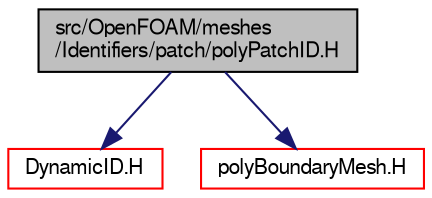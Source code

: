 digraph "src/OpenFOAM/meshes/Identifiers/patch/polyPatchID.H"
{
  bgcolor="transparent";
  edge [fontname="FreeSans",fontsize="10",labelfontname="FreeSans",labelfontsize="10"];
  node [fontname="FreeSans",fontsize="10",shape=record];
  Node0 [label="src/OpenFOAM/meshes\l/Identifiers/patch/polyPatchID.H",height=0.2,width=0.4,color="black", fillcolor="grey75", style="filled", fontcolor="black"];
  Node0 -> Node1 [color="midnightblue",fontsize="10",style="solid",fontname="FreeSans"];
  Node1 [label="DynamicID.H",height=0.2,width=0.4,color="red",URL="$a11126.html"];
  Node0 -> Node50 [color="midnightblue",fontsize="10",style="solid",fontname="FreeSans"];
  Node50 [label="polyBoundaryMesh.H",height=0.2,width=0.4,color="red",URL="$a11615.html"];
}
